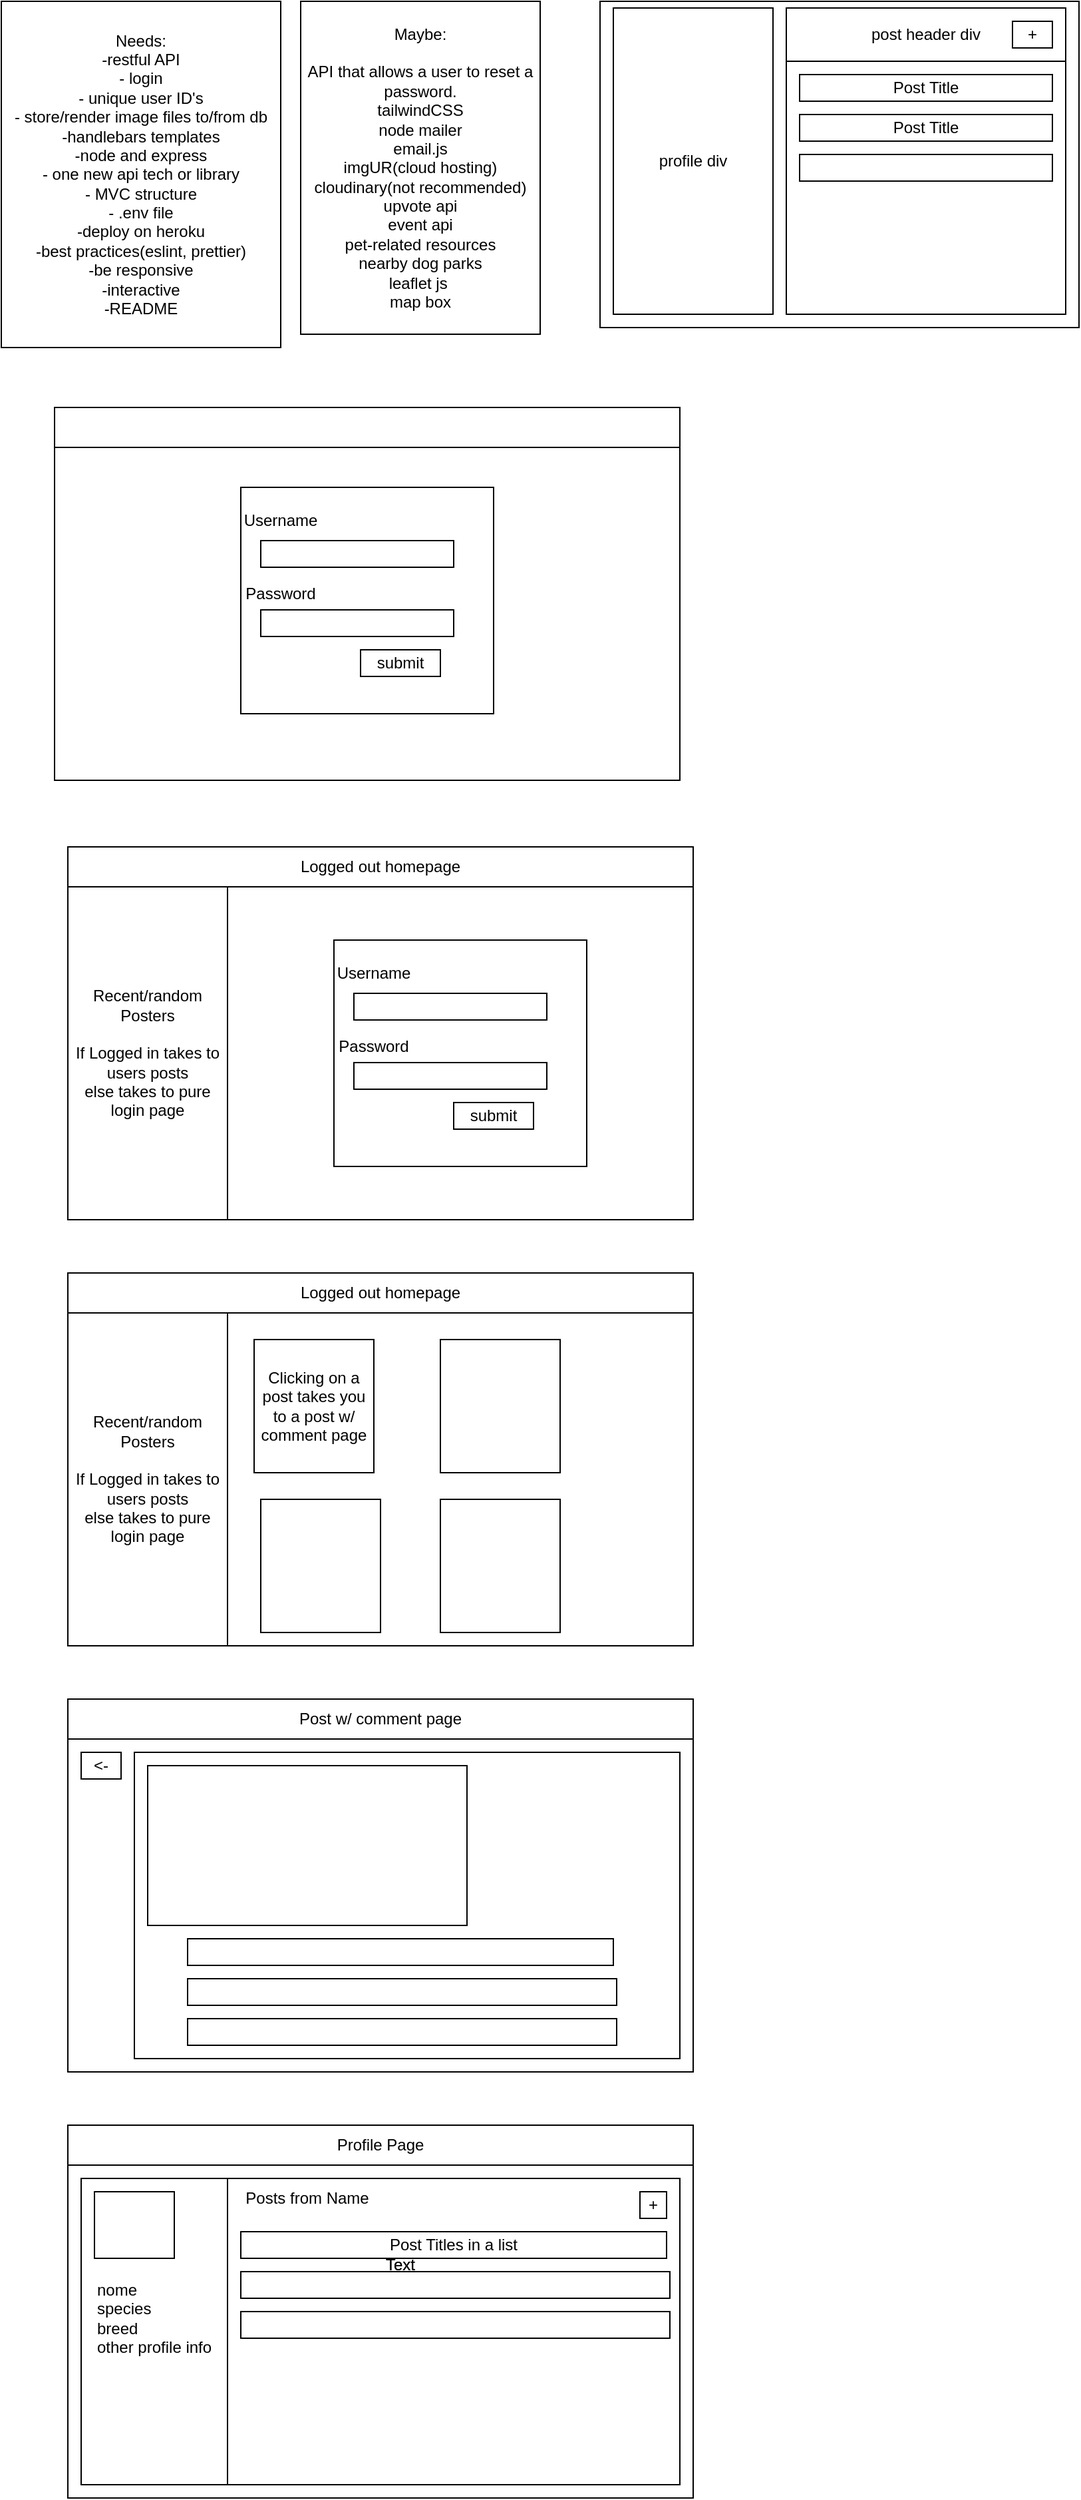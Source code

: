 <mxfile>
    <diagram id="H-Xk3k1YOWCcV0c82pGs" name="Page-1">
        <mxGraphModel dx="734" dy="284" grid="1" gridSize="10" guides="1" tooltips="1" connect="1" arrows="1" fold="1" page="1" pageScale="1" pageWidth="850" pageHeight="1100" math="0" shadow="0">
            <root>
                <mxCell id="0"/>
                <mxCell id="1" parent="0"/>
                <mxCell id="37" value="" style="rounded=0;whiteSpace=wrap;html=1;" parent="1" vertex="1">
                    <mxGeometry x="70" y="1280" width="470" height="280" as="geometry"/>
                </mxCell>
                <mxCell id="2" value="Needs:&lt;br&gt;-restful API&lt;br&gt;- login&lt;br&gt;- unique user ID's&lt;br&gt;- store/render image files to/from db&lt;br&gt;-handlebars templates&lt;br&gt;-node and express&lt;br&gt;- one new api tech or library&lt;br&gt;- MVC structure&lt;br&gt;- .env file&lt;br&gt;-deploy on heroku&lt;br&gt;-best practices(eslint, prettier)&lt;br&gt;-be responsive&lt;br&gt;-interactive&lt;br&gt;-README" style="rounded=0;whiteSpace=wrap;html=1;" parent="1" vertex="1">
                    <mxGeometry x="20" y="5" width="210" height="260" as="geometry"/>
                </mxCell>
                <mxCell id="3" value="Maybe:&lt;br&gt;&lt;br&gt;API that allows a user to reset a password.&lt;br&gt;tailwindCSS&lt;br&gt;node mailer&lt;br&gt;email.js&lt;br&gt;imgUR(cloud hosting)&lt;br&gt;cloudinary(not recommended)&lt;br&gt;upvote api&lt;br&gt;event api&lt;br&gt;pet-related resources&lt;br&gt;nearby dog parks&lt;br&gt;leaflet js&amp;nbsp;&lt;br&gt;map box" style="rounded=0;whiteSpace=wrap;html=1;" parent="1" vertex="1">
                    <mxGeometry x="245" y="5" width="180" height="250" as="geometry"/>
                </mxCell>
                <mxCell id="4" value="" style="rounded=0;whiteSpace=wrap;html=1;" parent="1" vertex="1">
                    <mxGeometry x="60" y="310" width="470" height="280" as="geometry"/>
                </mxCell>
                <mxCell id="5" value="" style="rounded=0;whiteSpace=wrap;html=1;" parent="1" vertex="1">
                    <mxGeometry x="60" y="310" width="470" height="30" as="geometry"/>
                </mxCell>
                <mxCell id="6" value="" style="rounded=0;whiteSpace=wrap;html=1;" parent="1" vertex="1">
                    <mxGeometry x="200" y="370" width="190" height="170" as="geometry"/>
                </mxCell>
                <mxCell id="9" value="" style="rounded=0;whiteSpace=wrap;html=1;" parent="1" vertex="1">
                    <mxGeometry x="215" y="410" width="145" height="20" as="geometry"/>
                </mxCell>
                <mxCell id="10" value="" style="rounded=0;whiteSpace=wrap;html=1;" parent="1" vertex="1">
                    <mxGeometry x="215" y="462" width="145" height="20" as="geometry"/>
                </mxCell>
                <mxCell id="11" value="submit" style="rounded=0;whiteSpace=wrap;html=1;" parent="1" vertex="1">
                    <mxGeometry x="290" y="492" width="60" height="20" as="geometry"/>
                </mxCell>
                <mxCell id="12" value="Username" style="text;html=1;strokeColor=none;fillColor=none;align=center;verticalAlign=middle;whiteSpace=wrap;rounded=0;" parent="1" vertex="1">
                    <mxGeometry x="200" y="380" width="60" height="30" as="geometry"/>
                </mxCell>
                <mxCell id="13" value="Password" style="text;html=1;strokeColor=none;fillColor=none;align=center;verticalAlign=middle;whiteSpace=wrap;rounded=0;" parent="1" vertex="1">
                    <mxGeometry x="200" y="435" width="60" height="30" as="geometry"/>
                </mxCell>
                <mxCell id="14" value="" style="rounded=0;whiteSpace=wrap;html=1;" parent="1" vertex="1">
                    <mxGeometry x="70" y="640" width="470" height="280" as="geometry"/>
                </mxCell>
                <mxCell id="15" value="Logged out homepage" style="rounded=0;whiteSpace=wrap;html=1;" parent="1" vertex="1">
                    <mxGeometry x="70" y="640" width="470" height="30" as="geometry"/>
                </mxCell>
                <mxCell id="16" value="Recent/random Posters&lt;br&gt;&lt;br&gt;If Logged in takes to users posts&lt;br&gt;else takes to pure login page" style="rounded=0;whiteSpace=wrap;html=1;" parent="1" vertex="1">
                    <mxGeometry x="70" y="670" width="120" height="250" as="geometry"/>
                </mxCell>
                <mxCell id="17" value="" style="rounded=0;whiteSpace=wrap;html=1;" parent="1" vertex="1">
                    <mxGeometry x="270" y="710" width="190" height="170" as="geometry"/>
                </mxCell>
                <mxCell id="18" value="" style="rounded=0;whiteSpace=wrap;html=1;" parent="1" vertex="1">
                    <mxGeometry x="285" y="750" width="145" height="20" as="geometry"/>
                </mxCell>
                <mxCell id="19" value="" style="rounded=0;whiteSpace=wrap;html=1;" parent="1" vertex="1">
                    <mxGeometry x="285" y="802" width="145" height="20" as="geometry"/>
                </mxCell>
                <mxCell id="20" value="submit" style="rounded=0;whiteSpace=wrap;html=1;" parent="1" vertex="1">
                    <mxGeometry x="360" y="832" width="60" height="20" as="geometry"/>
                </mxCell>
                <mxCell id="21" value="Username" style="text;html=1;strokeColor=none;fillColor=none;align=center;verticalAlign=middle;whiteSpace=wrap;rounded=0;" parent="1" vertex="1">
                    <mxGeometry x="270" y="720" width="60" height="30" as="geometry"/>
                </mxCell>
                <mxCell id="22" value="Password" style="text;html=1;strokeColor=none;fillColor=none;align=center;verticalAlign=middle;whiteSpace=wrap;rounded=0;" parent="1" vertex="1">
                    <mxGeometry x="270" y="775" width="60" height="30" as="geometry"/>
                </mxCell>
                <mxCell id="23" value="" style="rounded=0;whiteSpace=wrap;html=1;" parent="1" vertex="1">
                    <mxGeometry x="70" y="960" width="470" height="280" as="geometry"/>
                </mxCell>
                <mxCell id="24" value="Logged out homepage" style="rounded=0;whiteSpace=wrap;html=1;" parent="1" vertex="1">
                    <mxGeometry x="70" y="960" width="470" height="30" as="geometry"/>
                </mxCell>
                <mxCell id="25" value="Recent/random Posters&lt;br&gt;&lt;br&gt;If Logged in takes to users posts&lt;br&gt;else takes to pure login page" style="rounded=0;whiteSpace=wrap;html=1;" parent="1" vertex="1">
                    <mxGeometry x="70" y="990" width="120" height="250" as="geometry"/>
                </mxCell>
                <mxCell id="32" value="Clicking on a post takes you to a post w/ comment page" style="rounded=0;whiteSpace=wrap;html=1;" parent="1" vertex="1">
                    <mxGeometry x="210" y="1010" width="90" height="100" as="geometry"/>
                </mxCell>
                <mxCell id="33" value="" style="rounded=0;whiteSpace=wrap;html=1;" parent="1" vertex="1">
                    <mxGeometry x="350" y="1010" width="90" height="100" as="geometry"/>
                </mxCell>
                <mxCell id="34" value="" style="rounded=0;whiteSpace=wrap;html=1;" parent="1" vertex="1">
                    <mxGeometry x="215" y="1130" width="90" height="100" as="geometry"/>
                </mxCell>
                <mxCell id="35" value="" style="rounded=0;whiteSpace=wrap;html=1;" parent="1" vertex="1">
                    <mxGeometry x="350" y="1130" width="90" height="100" as="geometry"/>
                </mxCell>
                <mxCell id="36" value="Post w/ comment page" style="rounded=0;whiteSpace=wrap;html=1;" parent="1" vertex="1">
                    <mxGeometry x="70" y="1280" width="470" height="30" as="geometry"/>
                </mxCell>
                <mxCell id="39" value="" style="rounded=0;whiteSpace=wrap;html=1;" parent="1" vertex="1">
                    <mxGeometry x="120" y="1320" width="410" height="230" as="geometry"/>
                </mxCell>
                <mxCell id="40" value="" style="rounded=0;whiteSpace=wrap;html=1;" parent="1" vertex="1">
                    <mxGeometry x="130" y="1330" width="240" height="120" as="geometry"/>
                </mxCell>
                <mxCell id="41" value="" style="rounded=0;whiteSpace=wrap;html=1;" parent="1" vertex="1">
                    <mxGeometry x="160" y="1460" width="320" height="20" as="geometry"/>
                </mxCell>
                <mxCell id="42" value="" style="rounded=0;whiteSpace=wrap;html=1;" parent="1" vertex="1">
                    <mxGeometry x="160" y="1490" width="322.5" height="20" as="geometry"/>
                </mxCell>
                <mxCell id="43" value="" style="rounded=0;whiteSpace=wrap;html=1;" parent="1" vertex="1">
                    <mxGeometry x="160" y="1520" width="322.5" height="20" as="geometry"/>
                </mxCell>
                <mxCell id="44" value="&amp;lt;-" style="rounded=0;whiteSpace=wrap;html=1;" parent="1" vertex="1">
                    <mxGeometry x="80" y="1320" width="30" height="20" as="geometry"/>
                </mxCell>
                <mxCell id="45" value="" style="rounded=0;whiteSpace=wrap;html=1;" parent="1" vertex="1">
                    <mxGeometry x="70" y="1600" width="470" height="280" as="geometry"/>
                </mxCell>
                <mxCell id="46" value="Profile Page" style="rounded=0;whiteSpace=wrap;html=1;" parent="1" vertex="1">
                    <mxGeometry x="70" y="1600" width="470" height="30" as="geometry"/>
                </mxCell>
                <mxCell id="47" value="" style="rounded=0;whiteSpace=wrap;html=1;" parent="1" vertex="1">
                    <mxGeometry x="80" y="1640" width="450" height="230" as="geometry"/>
                </mxCell>
                <mxCell id="48" value="" style="rounded=0;whiteSpace=wrap;html=1;" parent="1" vertex="1">
                    <mxGeometry x="90" y="1650" width="60" height="50" as="geometry"/>
                </mxCell>
                <mxCell id="49" value="Post Titles in a list" style="rounded=0;whiteSpace=wrap;html=1;" parent="1" vertex="1">
                    <mxGeometry x="200" y="1680" width="320" height="20" as="geometry"/>
                </mxCell>
                <mxCell id="50" value="" style="rounded=0;whiteSpace=wrap;html=1;" parent="1" vertex="1">
                    <mxGeometry x="200" y="1710" width="322.5" height="20" as="geometry"/>
                </mxCell>
                <mxCell id="51" value="" style="rounded=0;whiteSpace=wrap;html=1;" parent="1" vertex="1">
                    <mxGeometry x="200" y="1740" width="322.5" height="20" as="geometry"/>
                </mxCell>
                <mxCell id="53" value="nome&lt;br&gt;species&lt;br&gt;breed&lt;br&gt;other profile info" style="text;html=1;strokeColor=none;fillColor=none;align=left;verticalAlign=top;whiteSpace=wrap;rounded=0;" parent="1" vertex="1">
                    <mxGeometry x="90" y="1710" width="90" height="100" as="geometry"/>
                </mxCell>
                <mxCell id="54" value="Text" style="text;html=1;strokeColor=none;fillColor=none;align=center;verticalAlign=middle;whiteSpace=wrap;rounded=0;" parent="1" vertex="1">
                    <mxGeometry x="290" y="1690" width="60" height="30" as="geometry"/>
                </mxCell>
                <mxCell id="55" value="Text" style="text;html=1;strokeColor=none;fillColor=none;align=center;verticalAlign=middle;whiteSpace=wrap;rounded=0;" parent="1" vertex="1">
                    <mxGeometry x="290" y="1690" width="60" height="30" as="geometry"/>
                </mxCell>
                <mxCell id="56" value="" style="rounded=0;whiteSpace=wrap;html=1;fillColor=none;" parent="1" vertex="1">
                    <mxGeometry x="80" y="1640" width="110" height="230" as="geometry"/>
                </mxCell>
                <mxCell id="57" value="Posts from Name" style="text;html=1;strokeColor=none;fillColor=none;align=center;verticalAlign=middle;whiteSpace=wrap;rounded=0;" parent="1" vertex="1">
                    <mxGeometry x="190" y="1640" width="120" height="30" as="geometry"/>
                </mxCell>
                <mxCell id="59" value="+" style="whiteSpace=wrap;html=1;aspect=fixed;fillColor=none;" parent="1" vertex="1">
                    <mxGeometry x="500" y="1650" width="20" height="20" as="geometry"/>
                </mxCell>
                <mxCell id="60" value="" style="rounded=0;whiteSpace=wrap;html=1;" vertex="1" parent="1">
                    <mxGeometry x="470" y="5" width="360" height="245" as="geometry"/>
                </mxCell>
                <mxCell id="61" value="profile div" style="rounded=0;whiteSpace=wrap;html=1;" vertex="1" parent="1">
                    <mxGeometry x="480" y="10" width="120" height="230" as="geometry"/>
                </mxCell>
                <mxCell id="62" value="" style="rounded=0;whiteSpace=wrap;html=1;" vertex="1" parent="1">
                    <mxGeometry x="610" y="10" width="210" height="230" as="geometry"/>
                </mxCell>
                <mxCell id="63" value="post header div" style="rounded=0;whiteSpace=wrap;html=1;" vertex="1" parent="1">
                    <mxGeometry x="610" y="10" width="210" height="40" as="geometry"/>
                </mxCell>
                <mxCell id="64" value="+" style="rounded=0;whiteSpace=wrap;html=1;" vertex="1" parent="1">
                    <mxGeometry x="780" y="20" width="30" height="20" as="geometry"/>
                </mxCell>
                <mxCell id="65" value="Post Title" style="rounded=0;whiteSpace=wrap;html=1;" vertex="1" parent="1">
                    <mxGeometry x="620" y="60" width="190" height="20" as="geometry"/>
                </mxCell>
                <mxCell id="66" value="Post Title" style="rounded=0;whiteSpace=wrap;html=1;" vertex="1" parent="1">
                    <mxGeometry x="620" y="90" width="190" height="20" as="geometry"/>
                </mxCell>
                <mxCell id="67" value="" style="rounded=0;whiteSpace=wrap;html=1;" vertex="1" parent="1">
                    <mxGeometry x="620" y="120" width="190" height="20" as="geometry"/>
                </mxCell>
            </root>
        </mxGraphModel>
    </diagram>
    <diagram id="1QjXLN4vIg7KYkwwAsSu" name="Models">
        <mxGraphModel dx="1038" dy="617" grid="1" gridSize="10" guides="1" tooltips="1" connect="1" arrows="1" fold="1" page="1" pageScale="1" pageWidth="850" pageHeight="1100" math="0" shadow="0">
            <root>
                <mxCell id="D4h_o2BqiFLex2grdDVz-0"/>
                <mxCell id="D4h_o2BqiFLex2grdDVz-1" parent="D4h_o2BqiFLex2grdDVz-0"/>
                <mxCell id="D4h_o2BqiFLex2grdDVz-2" value="User:&lt;br&gt;&lt;br&gt;first_name:&lt;br&gt;last_name:&lt;br&gt;email:&lt;br&gt;password:&lt;br&gt;uuid:&lt;br&gt;hasMany(Pet):&lt;br&gt;" style="whiteSpace=wrap;html=1;" parent="D4h_o2BqiFLex2grdDVz-1" vertex="1">
                    <mxGeometry x="10" y="10" width="130" height="190" as="geometry"/>
                </mxCell>
                <mxCell id="D4h_o2BqiFLex2grdDVz-3" value="Pet&lt;br&gt;&lt;br&gt;hasOne(User):&lt;br&gt;name:&lt;br&gt;profilePicture:&lt;br&gt;uuid:&lt;br&gt;hasMany(Feed):" style="whiteSpace=wrap;html=1;" parent="D4h_o2BqiFLex2grdDVz-1" vertex="1">
                    <mxGeometry x="150" y="10" width="120" height="190" as="geometry"/>
                </mxCell>
                <mxCell id="D4h_o2BqiFLex2grdDVz-4" value="Feed&lt;br&gt;title&lt;br&gt;hasOne(Pet):&lt;br&gt;description:&lt;br&gt;picture:&lt;br&gt;time_posted:&lt;br&gt;uuid:&lt;br&gt;hasMany(comments):" style="whiteSpace=wrap;html=1;" parent="D4h_o2BqiFLex2grdDVz-1" vertex="1">
                    <mxGeometry x="280" y="10" width="120" height="190" as="geometry"/>
                </mxCell>
                <mxCell id="D4h_o2BqiFLex2grdDVz-5" value="Comments&lt;br&gt;&lt;br&gt;text&lt;br&gt;hasOne(Post):&lt;br&gt;hasOne(User):&lt;br&gt;time_posted:&lt;br&gt;uuid:" style="rounded=0;whiteSpace=wrap;html=1;" parent="D4h_o2BqiFLex2grdDVz-1" vertex="1">
                    <mxGeometry x="410" y="10" width="120" height="190" as="geometry"/>
                </mxCell>
            </root>
        </mxGraphModel>
    </diagram>
    <diagram id="9_JSVZFjx3-Lj_ln8djF" name="front-end">
        <mxGraphModel dx="1038" dy="617" grid="1" gridSize="10" guides="1" tooltips="1" connect="1" arrows="1" fold="1" page="1" pageScale="1" pageWidth="850" pageHeight="1100" math="0" shadow="0">
            <root>
                <mxCell id="KSY1Kh2H-J88OaxFjKRX-0"/>
                <mxCell id="KSY1Kh2H-J88OaxFjKRX-1" parent="KSY1Kh2H-J88OaxFjKRX-0"/>
                <mxCell id="J1A_pbrt5wTApEITBI9G-9" style="edgeStyle=none;html=1;entryX=0.5;entryY=0;entryDx=0;entryDy=0;startArrow=none;" parent="KSY1Kh2H-J88OaxFjKRX-1" source="J1A_pbrt5wTApEITBI9G-21" target="J1A_pbrt5wTApEITBI9G-4" edge="1">
                    <mxGeometry relative="1" as="geometry"/>
                </mxCell>
                <mxCell id="J1A_pbrt5wTApEITBI9G-22" value="" style="edgeStyle=none;html=1;" parent="KSY1Kh2H-J88OaxFjKRX-1" source="J1A_pbrt5wTApEITBI9G-1" target="J1A_pbrt5wTApEITBI9G-21" edge="1">
                    <mxGeometry relative="1" as="geometry"/>
                </mxCell>
                <mxCell id="J1A_pbrt5wTApEITBI9G-1" value="client:&lt;br&gt;" style="rounded=0;whiteSpace=wrap;html=1;" parent="KSY1Kh2H-J88OaxFjKRX-1" vertex="1">
                    <mxGeometry x="10" y="10" width="120" height="30" as="geometry"/>
                </mxCell>
                <mxCell id="J1A_pbrt5wTApEITBI9G-6" style="edgeStyle=none;html=1;entryX=0;entryY=0.5;entryDx=0;entryDy=0;" parent="KSY1Kh2H-J88OaxFjKRX-1" source="J1A_pbrt5wTApEITBI9G-3" edge="1">
                    <mxGeometry relative="1" as="geometry">
                        <mxPoint x="160" y="315" as="targetPoint"/>
                    </mxGeometry>
                </mxCell>
                <mxCell id="J1A_pbrt5wTApEITBI9G-28" value="" style="edgeStyle=none;html=1;" parent="KSY1Kh2H-J88OaxFjKRX-1" source="J1A_pbrt5wTApEITBI9G-3" target="J1A_pbrt5wTApEITBI9G-27" edge="1">
                    <mxGeometry relative="1" as="geometry"/>
                </mxCell>
                <mxCell id="J1A_pbrt5wTApEITBI9G-30" value="" style="edgeStyle=none;html=1;" parent="KSY1Kh2H-J88OaxFjKRX-1" source="J1A_pbrt5wTApEITBI9G-3" target="J1A_pbrt5wTApEITBI9G-29" edge="1">
                    <mxGeometry relative="1" as="geometry"/>
                </mxCell>
                <mxCell id="J1A_pbrt5wTApEITBI9G-3" value="login page&lt;br&gt;" style="whiteSpace=wrap;html=1;" parent="KSY1Kh2H-J88OaxFjKRX-1" vertex="1">
                    <mxGeometry x="10" y="290" width="120" height="50" as="geometry"/>
                </mxCell>
                <mxCell id="J1A_pbrt5wTApEITBI9G-13" value="" style="edgeStyle=none;html=1;" parent="KSY1Kh2H-J88OaxFjKRX-1" source="J1A_pbrt5wTApEITBI9G-4" target="J1A_pbrt5wTApEITBI9G-12" edge="1">
                    <mxGeometry relative="1" as="geometry"/>
                </mxCell>
                <mxCell id="J1A_pbrt5wTApEITBI9G-44" value="" style="edgeStyle=none;html=1;" parent="KSY1Kh2H-J88OaxFjKRX-1" source="J1A_pbrt5wTApEITBI9G-4" target="J1A_pbrt5wTApEITBI9G-43" edge="1">
                    <mxGeometry relative="1" as="geometry"/>
                </mxCell>
                <mxCell id="J1A_pbrt5wTApEITBI9G-4" value="homepage" style="rounded=0;whiteSpace=wrap;html=1;" parent="KSY1Kh2H-J88OaxFjKRX-1" vertex="1">
                    <mxGeometry x="10" y="140" width="120" height="60" as="geometry"/>
                </mxCell>
                <mxCell id="J1A_pbrt5wTApEITBI9G-14" style="edgeStyle=none;html=1;" parent="KSY1Kh2H-J88OaxFjKRX-1" source="J1A_pbrt5wTApEITBI9G-12" target="J1A_pbrt5wTApEITBI9G-3" edge="1">
                    <mxGeometry relative="1" as="geometry"/>
                </mxCell>
                <mxCell id="J1A_pbrt5wTApEITBI9G-38" value="" style="edgeStyle=none;html=1;" parent="KSY1Kh2H-J88OaxFjKRX-1" source="J1A_pbrt5wTApEITBI9G-12" target="J1A_pbrt5wTApEITBI9G-37" edge="1">
                    <mxGeometry relative="1" as="geometry"/>
                </mxCell>
                <mxCell id="J1A_pbrt5wTApEITBI9G-12" value="login" style="ellipse;whiteSpace=wrap;html=1;rounded=0;" parent="KSY1Kh2H-J88OaxFjKRX-1" vertex="1">
                    <mxGeometry x="25" y="220" width="85" height="45" as="geometry"/>
                </mxCell>
                <mxCell id="J1A_pbrt5wTApEITBI9G-21" value="defaults to browse pets" style="ellipse;whiteSpace=wrap;html=1;rounded=0;" parent="KSY1Kh2H-J88OaxFjKRX-1" vertex="1">
                    <mxGeometry x="10" y="60" width="120" height="50" as="geometry"/>
                </mxCell>
                <mxCell id="J1A_pbrt5wTApEITBI9G-23" value="" style="edgeStyle=none;html=1;entryX=0.5;entryY=0;entryDx=0;entryDy=0;endArrow=none;" parent="KSY1Kh2H-J88OaxFjKRX-1" source="J1A_pbrt5wTApEITBI9G-1" target="J1A_pbrt5wTApEITBI9G-21" edge="1">
                    <mxGeometry relative="1" as="geometry">
                        <mxPoint x="70" y="40" as="sourcePoint"/>
                        <mxPoint x="70" y="140" as="targetPoint"/>
                    </mxGeometry>
                </mxCell>
                <mxCell id="J1A_pbrt5wTApEITBI9G-40" value="" style="edgeStyle=none;html=1;" parent="KSY1Kh2H-J88OaxFjKRX-1" source="J1A_pbrt5wTApEITBI9G-25" target="J1A_pbrt5wTApEITBI9G-39" edge="1">
                    <mxGeometry relative="1" as="geometry"/>
                </mxCell>
                <mxCell id="J1A_pbrt5wTApEITBI9G-25" value="&lt;br&gt;&lt;br&gt;&lt;span style=&quot;color: rgb(240 , 240 , 240) ; font-family: &amp;#34;helvetica&amp;#34; ; font-size: 12px ; font-style: normal ; font-weight: 400 ; letter-spacing: normal ; text-align: center ; text-indent: 0px ; text-transform: none ; word-spacing: 0px ; background-color: rgb(42 , 42 , 42) ; display: inline ; float: none&quot;&gt;successful login&lt;/span&gt;&lt;br style=&quot;color: rgb(240 , 240 , 240) ; font-family: &amp;#34;helvetica&amp;#34; ; font-size: 12px ; font-style: normal ; font-weight: 400 ; letter-spacing: normal ; text-align: center ; text-indent: 0px ; text-transform: none ; word-spacing: 0px ; background-color: rgb(42 , 42 , 42)&quot;&gt;&lt;br&gt;" style="ellipse;whiteSpace=wrap;html=1;rounded=0;" parent="KSY1Kh2H-J88OaxFjKRX-1" vertex="1">
                    <mxGeometry x="310" y="285" width="120" height="60" as="geometry"/>
                </mxCell>
                <mxCell id="J1A_pbrt5wTApEITBI9G-32" style="edgeStyle=none;html=1;exitX=1;exitY=0.5;exitDx=0;exitDy=0;entryX=0;entryY=0.5;entryDx=0;entryDy=0;" parent="KSY1Kh2H-J88OaxFjKRX-1" source="J1A_pbrt5wTApEITBI9G-27" target="J1A_pbrt5wTApEITBI9G-25" edge="1">
                    <mxGeometry relative="1" as="geometry"/>
                </mxCell>
                <mxCell id="J1A_pbrt5wTApEITBI9G-34" value="" style="edgeStyle=none;html=1;" parent="KSY1Kh2H-J88OaxFjKRX-1" source="J1A_pbrt5wTApEITBI9G-27" target="J1A_pbrt5wTApEITBI9G-33" edge="1">
                    <mxGeometry relative="1" as="geometry"/>
                </mxCell>
                <mxCell id="J1A_pbrt5wTApEITBI9G-27" value="&#10;&#10;&lt;span style=&quot;color: rgb(240, 240, 240); font-family: helvetica; font-size: 12px; font-style: normal; font-weight: 400; letter-spacing: normal; text-align: center; text-indent: 0px; text-transform: none; word-spacing: 0px; background-color: rgb(42, 42, 42); display: inline; float: none;&quot;&gt;submit&lt;/span&gt;&lt;br style=&quot;color: rgb(240, 240, 240); font-family: helvetica; font-size: 12px; font-style: normal; font-weight: 400; letter-spacing: normal; text-align: center; text-indent: 0px; text-transform: none; word-spacing: 0px; background-color: rgb(42, 42, 42);&quot;&gt;&lt;span style=&quot;color: rgb(240, 240, 240); font-family: helvetica; font-size: 12px; font-style: normal; font-weight: 400; letter-spacing: normal; text-align: center; text-indent: 0px; text-transform: none; word-spacing: 0px; background-color: rgb(42, 42, 42); display: inline; float: none;&quot;&gt;username/pw req&lt;/span&gt;&#10;&#10;" style="ellipse;whiteSpace=wrap;html=1;" parent="KSY1Kh2H-J88OaxFjKRX-1" vertex="1">
                    <mxGeometry x="160" y="285" width="120" height="60" as="geometry"/>
                </mxCell>
                <mxCell id="J1A_pbrt5wTApEITBI9G-29" value="&#10;&#10;&lt;span style=&quot;color: rgb(240, 240, 240); font-family: helvetica; font-size: 12px; font-style: normal; font-weight: 400; letter-spacing: normal; text-align: center; text-indent: 0px; text-transform: none; word-spacing: 0px; background-color: rgb(42, 42, 42); display: inline; float: none;&quot;&gt;request password reset&lt;/span&gt;&#10;&#10;" style="ellipse;whiteSpace=wrap;html=1;" parent="KSY1Kh2H-J88OaxFjKRX-1" vertex="1">
                    <mxGeometry x="10" y="360" width="120" height="60" as="geometry"/>
                </mxCell>
                <mxCell id="J1A_pbrt5wTApEITBI9G-35" style="edgeStyle=none;html=1;entryX=1;entryY=0;entryDx=0;entryDy=0;" parent="KSY1Kh2H-J88OaxFjKRX-1" source="J1A_pbrt5wTApEITBI9G-33" target="J1A_pbrt5wTApEITBI9G-3" edge="1">
                    <mxGeometry relative="1" as="geometry"/>
                </mxCell>
                <mxCell id="J1A_pbrt5wTApEITBI9G-33" value="unsuccessful attempt" style="ellipse;whiteSpace=wrap;html=1;" parent="KSY1Kh2H-J88OaxFjKRX-1" vertex="1">
                    <mxGeometry x="160" y="212.5" width="120" height="57.5" as="geometry"/>
                </mxCell>
                <mxCell id="J1A_pbrt5wTApEITBI9G-41" value="" style="edgeStyle=none;html=1;" parent="KSY1Kh2H-J88OaxFjKRX-1" source="J1A_pbrt5wTApEITBI9G-37" target="J1A_pbrt5wTApEITBI9G-39" edge="1">
                    <mxGeometry relative="1" as="geometry"/>
                </mxCell>
                <mxCell id="J1A_pbrt5wTApEITBI9G-37" value="user logged in" style="ellipse;whiteSpace=wrap;html=1;rounded=0;" parent="KSY1Kh2H-J88OaxFjKRX-1" vertex="1">
                    <mxGeometry x="160" y="140" width="120" height="60" as="geometry"/>
                </mxCell>
                <mxCell id="J1A_pbrt5wTApEITBI9G-50" style="edgeStyle=none;html=1;" parent="KSY1Kh2H-J88OaxFjKRX-1" source="J1A_pbrt5wTApEITBI9G-39" target="J1A_pbrt5wTApEITBI9G-47" edge="1">
                    <mxGeometry relative="1" as="geometry"/>
                </mxCell>
                <mxCell id="J1A_pbrt5wTApEITBI9G-51" style="edgeStyle=none;html=1;exitX=0;exitY=0;exitDx=0;exitDy=0;" parent="KSY1Kh2H-J88OaxFjKRX-1" source="J1A_pbrt5wTApEITBI9G-39" target="J1A_pbrt5wTApEITBI9G-43" edge="1">
                    <mxGeometry relative="1" as="geometry"/>
                </mxCell>
                <mxCell id="J1A_pbrt5wTApEITBI9G-39" value="dashboard page" style="whiteSpace=wrap;html=1;rounded=0;" parent="KSY1Kh2H-J88OaxFjKRX-1" vertex="1">
                    <mxGeometry x="310" y="145" width="120" height="60" as="geometry"/>
                </mxCell>
                <mxCell id="J1A_pbrt5wTApEITBI9G-46" value="" style="edgeStyle=none;html=1;" parent="KSY1Kh2H-J88OaxFjKRX-1" source="J1A_pbrt5wTApEITBI9G-43" target="J1A_pbrt5wTApEITBI9G-45" edge="1">
                    <mxGeometry relative="1" as="geometry"/>
                </mxCell>
                <mxCell id="J1A_pbrt5wTApEITBI9G-43" value="view" style="ellipse;whiteSpace=wrap;html=1;rounded=0;" parent="KSY1Kh2H-J88OaxFjKRX-1" vertex="1">
                    <mxGeometry x="160" y="55" width="120" height="60" as="geometry"/>
                </mxCell>
                <mxCell id="J1A_pbrt5wTApEITBI9G-48" value="" style="edgeStyle=none;html=1;" parent="KSY1Kh2H-J88OaxFjKRX-1" source="J1A_pbrt5wTApEITBI9G-45" target="J1A_pbrt5wTApEITBI9G-47" edge="1">
                    <mxGeometry relative="1" as="geometry"/>
                </mxCell>
                <mxCell id="J1A_pbrt5wTApEITBI9G-45" value="pet/:id page" style="whiteSpace=wrap;html=1;rounded=0;" parent="KSY1Kh2H-J88OaxFjKRX-1" vertex="1">
                    <mxGeometry x="310" y="55" width="120" height="60" as="geometry"/>
                </mxCell>
                <mxCell id="J1A_pbrt5wTApEITBI9G-49" style="edgeStyle=none;html=1;entryX=1;entryY=0;entryDx=0;entryDy=0;" parent="KSY1Kh2H-J88OaxFjKRX-1" source="J1A_pbrt5wTApEITBI9G-47" target="J1A_pbrt5wTApEITBI9G-45" edge="1">
                    <mxGeometry relative="1" as="geometry"/>
                </mxCell>
                <mxCell id="J1A_pbrt5wTApEITBI9G-47" value="post" style="ellipse;whiteSpace=wrap;html=1;rounded=0;" parent="KSY1Kh2H-J88OaxFjKRX-1" vertex="1">
                    <mxGeometry x="510" y="55" width="120" height="60" as="geometry"/>
                </mxCell>
                <mxCell id="J1A_pbrt5wTApEITBI9G-53" value="nav options:&amp;nbsp; browse pets, dashboard, login, park finder" style="rounded=0;whiteSpace=wrap;html=1;" parent="KSY1Kh2H-J88OaxFjKRX-1" vertex="1">
                    <mxGeometry x="160" y="370" width="350" height="60" as="geometry"/>
                </mxCell>
                <mxCell id="J1A_pbrt5wTApEITBI9G-54" value="park finder page" style="whiteSpace=wrap;html=1;" parent="KSY1Kh2H-J88OaxFjKRX-1" vertex="1">
                    <mxGeometry x="440" y="220" width="120" height="60" as="geometry"/>
                </mxCell>
            </root>
        </mxGraphModel>
    </diagram>
    <diagram id="I_ekFaazHdGallx_wqcV" name="back-end">
        <mxGraphModel dx="1888" dy="1717" grid="1" gridSize="10" guides="1" tooltips="1" connect="1" arrows="1" fold="1" page="1" pageScale="1" pageWidth="850" pageHeight="1100" math="0" shadow="0">
            <root>
                <mxCell id="pzqywDbLrp00LeRZiRWM-0"/>
                <mxCell id="pzqywDbLrp00LeRZiRWM-1" parent="pzqywDbLrp00LeRZiRWM-0"/>
                <mxCell id="jxO9PYVWrPzEMLgZ5so6-4" value="" style="edgeStyle=none;html=1;" parent="pzqywDbLrp00LeRZiRWM-1" source="jxO9PYVWrPzEMLgZ5so6-0" target="jxO9PYVWrPzEMLgZ5so6-3" edge="1">
                    <mxGeometry relative="1" as="geometry"/>
                </mxCell>
                <mxCell id="S0c3_G9JPLn4acWyuRRN-10" value="" style="edgeStyle=none;html=1;" edge="1" parent="pzqywDbLrp00LeRZiRWM-1" source="jxO9PYVWrPzEMLgZ5so6-0" target="S0c3_G9JPLn4acWyuRRN-9">
                    <mxGeometry relative="1" as="geometry"/>
                </mxCell>
                <mxCell id="jxO9PYVWrPzEMLgZ5so6-0" value="server:&lt;br&gt;" style="whiteSpace=wrap;html=1;" parent="pzqywDbLrp00LeRZiRWM-1" vertex="1">
                    <mxGeometry x="80" y="10" width="120" height="30" as="geometry"/>
                </mxCell>
                <mxCell id="S0c3_G9JPLn4acWyuRRN-5" value="" style="edgeStyle=none;html=1;" edge="1" parent="pzqywDbLrp00LeRZiRWM-1" source="jxO9PYVWrPzEMLgZ5so6-3" target="S0c3_G9JPLn4acWyuRRN-4">
                    <mxGeometry relative="1" as="geometry"/>
                </mxCell>
                <mxCell id="S0c3_G9JPLn4acWyuRRN-37" value="" style="edgeStyle=none;html=1;" edge="1" parent="pzqywDbLrp00LeRZiRWM-1" source="jxO9PYVWrPzEMLgZ5so6-3" target="S0c3_G9JPLn4acWyuRRN-36">
                    <mxGeometry relative="1" as="geometry"/>
                </mxCell>
                <mxCell id="jxO9PYVWrPzEMLgZ5so6-3" value="CONTROLLERS" style="whiteSpace=wrap;html=1;" parent="pzqywDbLrp00LeRZiRWM-1" vertex="1">
                    <mxGeometry x="80" y="60" width="120" height="35" as="geometry"/>
                </mxCell>
                <mxCell id="smi__Ftc11YypKab-ukz-1" value="" style="edgeStyle=none;html=1;" edge="1" parent="pzqywDbLrp00LeRZiRWM-1" source="jxO9PYVWrPzEMLgZ5so6-5" target="smi__Ftc11YypKab-ukz-0">
                    <mxGeometry relative="1" as="geometry"/>
                </mxCell>
                <mxCell id="smi__Ftc11YypKab-ukz-2" value="" style="edgeStyle=none;html=1;" edge="1" parent="pzqywDbLrp00LeRZiRWM-1" source="jxO9PYVWrPzEMLgZ5so6-5" target="smi__Ftc11YypKab-ukz-0">
                    <mxGeometry relative="1" as="geometry"/>
                </mxCell>
                <mxCell id="smi__Ftc11YypKab-ukz-4" value="" style="edgeStyle=none;html=1;" edge="1" parent="pzqywDbLrp00LeRZiRWM-1" source="jxO9PYVWrPzEMLgZ5so6-5" target="smi__Ftc11YypKab-ukz-3">
                    <mxGeometry relative="1" as="geometry"/>
                </mxCell>
                <mxCell id="smi__Ftc11YypKab-ukz-6" value="" style="edgeStyle=none;html=1;" edge="1" parent="pzqywDbLrp00LeRZiRWM-1" source="jxO9PYVWrPzEMLgZ5so6-5" target="smi__Ftc11YypKab-ukz-5">
                    <mxGeometry relative="1" as="geometry"/>
                </mxCell>
                <mxCell id="BaSDQv7d6xwvZUZL6xAa-1" value="" style="edgeStyle=none;html=1;" edge="1" parent="pzqywDbLrp00LeRZiRWM-1" source="jxO9PYVWrPzEMLgZ5so6-5" target="BaSDQv7d6xwvZUZL6xAa-0">
                    <mxGeometry relative="1" as="geometry"/>
                </mxCell>
                <mxCell id="S0c3_G9JPLn4acWyuRRN-52" style="edgeStyle=none;html=1;entryX=1;entryY=0.75;entryDx=0;entryDy=0;" edge="1" parent="pzqywDbLrp00LeRZiRWM-1" source="jxO9PYVWrPzEMLgZ5so6-5" target="S0c3_G9JPLn4acWyuRRN-4">
                    <mxGeometry relative="1" as="geometry"/>
                </mxCell>
                <mxCell id="jxO9PYVWrPzEMLgZ5so6-5" value="/api" style="whiteSpace=wrap;html=1;" parent="pzqywDbLrp00LeRZiRWM-1" vertex="1">
                    <mxGeometry x="160" y="120" width="120" height="50" as="geometry"/>
                </mxCell>
                <mxCell id="S0c3_G9JPLn4acWyuRRN-45" style="edgeStyle=none;html=1;entryX=0;entryY=0;entryDx=0;entryDy=0;" edge="1" parent="pzqywDbLrp00LeRZiRWM-1" source="11NGCUMel8LaCvIMWHWp-0" target="S0c3_G9JPLn4acWyuRRN-4">
                    <mxGeometry relative="1" as="geometry"/>
                </mxCell>
                <mxCell id="11NGCUMel8LaCvIMWHWp-0" value="VIEWS&lt;br&gt;(front end)" style="rounded=1;whiteSpace=wrap;html=1;" parent="pzqywDbLrp00LeRZiRWM-1" vertex="1">
                    <mxGeometry x="-70" y="260" width="120" height="60" as="geometry"/>
                </mxCell>
                <mxCell id="smi__Ftc11YypKab-ukz-0" value="User:&lt;br&gt;&lt;br&gt;GET: '/user/:id'&lt;br&gt;POST: '/user'&lt;br&gt;PUT: '/:id'&lt;br&gt;DELETE: '/:id'" style="whiteSpace=wrap;html=1;" vertex="1" parent="pzqywDbLrp00LeRZiRWM-1">
                    <mxGeometry x="200" y="-140" width="120" height="100" as="geometry"/>
                </mxCell>
                <mxCell id="smi__Ftc11YypKab-ukz-3" value="&lt;span&gt;Pet:&lt;/span&gt;&lt;br&gt;&lt;span&gt;GET: '/pets'&lt;br&gt;&lt;/span&gt;GET: '/user/:id /pets'&lt;br&gt;&lt;span&gt;GET: '/user/:id /pet/:id'&lt;/span&gt;&lt;br&gt;&lt;span&gt;POST: '/user/:id /pet'&lt;/span&gt;&lt;br&gt;&lt;span&gt;PUT: '/user/:id /pet/:id'&lt;/span&gt;&lt;br&gt;&lt;span&gt;DELETE: '/user/:id /pet/:id'&lt;/span&gt;" style="whiteSpace=wrap;html=1;" vertex="1" parent="pzqywDbLrp00LeRZiRWM-1">
                    <mxGeometry x="260" y="-35" width="155" height="120" as="geometry"/>
                </mxCell>
                <mxCell id="smi__Ftc11YypKab-ukz-5" value="Feed:&lt;br&gt;GET: '/user/:id /pet/:id /feeds'&lt;br&gt;GET: '/user/:id /pet/:id /feed/:id'&lt;br&gt;POST: '/user/:id /pet/:id /feed'&lt;br&gt;PUT: '/user/:id /pet/:id /feed/:id'&lt;br&gt;DELETE: '/user/:id /pet/:id /feed/:id'" style="whiteSpace=wrap;html=1;" vertex="1" parent="pzqywDbLrp00LeRZiRWM-1">
                    <mxGeometry x="290" y="95" width="195" height="120" as="geometry"/>
                </mxCell>
                <mxCell id="BaSDQv7d6xwvZUZL6xAa-0" value="Comment:&lt;br&gt;GET: '/user/:id /pet/:id /feed/:id /comments&lt;br&gt;GET: /user/:id /pet:id /feed/:id /comment/:id&lt;br&gt;POST: '/user:id /pet/:id /feed:id /comment&lt;br&gt;PUT: '/user.id /pet/:id /feed/:id /comment/:id&lt;br&gt;DELETE: '/user.id /pet/:id /feed/:id /comment/:id" style="whiteSpace=wrap;html=1;" vertex="1" parent="pzqywDbLrp00LeRZiRWM-1">
                    <mxGeometry x="310" y="230" width="265" height="110" as="geometry"/>
                </mxCell>
                <mxCell id="S0c3_G9JPLn4acWyuRRN-0" value="login&lt;br&gt;&lt;br&gt;requires GET:&amp;nbsp; '/user/:id'" style="whiteSpace=wrap;html=1;rounded=1;" vertex="1" parent="pzqywDbLrp00LeRZiRWM-1">
                    <mxGeometry x="-260" y="-40" width="170" height="60" as="geometry"/>
                </mxCell>
                <mxCell id="S0c3_G9JPLn4acWyuRRN-6" style="edgeStyle=none;html=1;entryX=0.346;entryY=1.09;entryDx=0;entryDy=0;entryPerimeter=0;" edge="1" parent="pzqywDbLrp00LeRZiRWM-1" source="S0c3_G9JPLn4acWyuRRN-4" target="jxO9PYVWrPzEMLgZ5so6-5">
                    <mxGeometry relative="1" as="geometry"/>
                </mxCell>
                <mxCell id="S0c3_G9JPLn4acWyuRRN-14" style="edgeStyle=none;html=1;entryX=1;entryY=0.5;entryDx=0;entryDy=0;" edge="1" parent="pzqywDbLrp00LeRZiRWM-1" source="S0c3_G9JPLn4acWyuRRN-4" target="11NGCUMel8LaCvIMWHWp-0">
                    <mxGeometry relative="1" as="geometry"/>
                </mxCell>
                <mxCell id="S0c3_G9JPLn4acWyuRRN-43" style="edgeStyle=none;html=1;entryX=0.5;entryY=1;entryDx=0;entryDy=0;" edge="1" parent="pzqywDbLrp00LeRZiRWM-1" source="S0c3_G9JPLn4acWyuRRN-4" target="jxO9PYVWrPzEMLgZ5so6-3">
                    <mxGeometry relative="1" as="geometry"/>
                </mxCell>
                <mxCell id="S0c3_G9JPLn4acWyuRRN-4" value="/index" style="whiteSpace=wrap;html=1;" vertex="1" parent="pzqywDbLrp00LeRZiRWM-1">
                    <mxGeometry x="80" y="190" width="120" height="60" as="geometry"/>
                </mxCell>
                <mxCell id="S0c3_G9JPLn4acWyuRRN-11" style="edgeStyle=none;html=1;entryX=1;entryY=1;entryDx=0;entryDy=0;" edge="1" parent="pzqywDbLrp00LeRZiRWM-1" source="S0c3_G9JPLn4acWyuRRN-9" target="S0c3_G9JPLn4acWyuRRN-0">
                    <mxGeometry relative="1" as="geometry"/>
                </mxCell>
                <mxCell id="S0c3_G9JPLn4acWyuRRN-13" value="" style="edgeStyle=none;html=1;" edge="1" parent="pzqywDbLrp00LeRZiRWM-1" source="S0c3_G9JPLn4acWyuRRN-9" target="S0c3_G9JPLn4acWyuRRN-12">
                    <mxGeometry relative="1" as="geometry"/>
                </mxCell>
                <mxCell id="S0c3_G9JPLn4acWyuRRN-9" value="/public" style="rounded=1;whiteSpace=wrap;html=1;" vertex="1" parent="pzqywDbLrp00LeRZiRWM-1">
                    <mxGeometry x="-70" y="-5" width="120" height="60" as="geometry"/>
                </mxCell>
                <mxCell id="S0c3_G9JPLn4acWyuRRN-12" value="logout" style="whiteSpace=wrap;html=1;rounded=1;" vertex="1" parent="pzqywDbLrp00LeRZiRWM-1">
                    <mxGeometry x="-260" y="35" width="170" height="60" as="geometry"/>
                </mxCell>
                <mxCell id="S0c3_G9JPLn4acWyuRRN-23" value="" style="edgeStyle=none;html=1;" edge="1" parent="pzqywDbLrp00LeRZiRWM-1" source="S0c3_G9JPLn4acWyuRRN-16" target="S0c3_G9JPLn4acWyuRRN-22">
                    <mxGeometry relative="1" as="geometry"/>
                </mxCell>
                <mxCell id="S0c3_G9JPLn4acWyuRRN-25" value="" style="edgeStyle=none;html=1;" edge="1" parent="pzqywDbLrp00LeRZiRWM-1" source="S0c3_G9JPLn4acWyuRRN-16" target="S0c3_G9JPLn4acWyuRRN-24">
                    <mxGeometry relative="1" as="geometry"/>
                </mxCell>
                <mxCell id="S0c3_G9JPLn4acWyuRRN-27" value="" style="edgeStyle=none;html=1;" edge="1" parent="pzqywDbLrp00LeRZiRWM-1" source="S0c3_G9JPLn4acWyuRRN-16" target="S0c3_G9JPLn4acWyuRRN-26">
                    <mxGeometry relative="1" as="geometry"/>
                </mxCell>
                <mxCell id="S0c3_G9JPLn4acWyuRRN-29" value="" style="edgeStyle=none;html=1;" edge="1" parent="pzqywDbLrp00LeRZiRWM-1" source="S0c3_G9JPLn4acWyuRRN-16" target="S0c3_G9JPLn4acWyuRRN-28">
                    <mxGeometry relative="1" as="geometry"/>
                </mxCell>
                <mxCell id="S0c3_G9JPLn4acWyuRRN-16" value="MODELS" style="whiteSpace=wrap;html=1;" vertex="1" parent="pzqywDbLrp00LeRZiRWM-1">
                    <mxGeometry x="510" y="-40" width="120" height="60" as="geometry"/>
                </mxCell>
                <mxCell id="S0c3_G9JPLn4acWyuRRN-33" style="edgeStyle=none;html=1;" edge="1" parent="pzqywDbLrp00LeRZiRWM-1" source="S0c3_G9JPLn4acWyuRRN-22" target="S0c3_G9JPLn4acWyuRRN-16">
                    <mxGeometry relative="1" as="geometry"/>
                </mxCell>
                <mxCell id="S0c3_G9JPLn4acWyuRRN-22" value="User model" style="whiteSpace=wrap;html=1;" vertex="1" parent="pzqywDbLrp00LeRZiRWM-1">
                    <mxGeometry x="510" y="-180" width="120" height="60" as="geometry"/>
                </mxCell>
                <mxCell id="S0c3_G9JPLn4acWyuRRN-32" style="edgeStyle=none;html=1;" edge="1" parent="pzqywDbLrp00LeRZiRWM-1" source="S0c3_G9JPLn4acWyuRRN-24" target="S0c3_G9JPLn4acWyuRRN-16">
                    <mxGeometry relative="1" as="geometry"/>
                </mxCell>
                <mxCell id="S0c3_G9JPLn4acWyuRRN-24" value="Pet model" style="whiteSpace=wrap;html=1;" vertex="1" parent="pzqywDbLrp00LeRZiRWM-1">
                    <mxGeometry x="650" y="-120" width="120" height="60" as="geometry"/>
                </mxCell>
                <mxCell id="S0c3_G9JPLn4acWyuRRN-31" style="edgeStyle=none;html=1;" edge="1" parent="pzqywDbLrp00LeRZiRWM-1" source="S0c3_G9JPLn4acWyuRRN-26" target="S0c3_G9JPLn4acWyuRRN-16">
                    <mxGeometry relative="1" as="geometry"/>
                </mxCell>
                <mxCell id="S0c3_G9JPLn4acWyuRRN-26" value="Feed model" style="whiteSpace=wrap;html=1;" vertex="1" parent="pzqywDbLrp00LeRZiRWM-1">
                    <mxGeometry x="710" y="-40" width="120" height="60" as="geometry"/>
                </mxCell>
                <mxCell id="S0c3_G9JPLn4acWyuRRN-30" style="edgeStyle=none;html=1;entryX=1;entryY=1;entryDx=0;entryDy=0;" edge="1" parent="pzqywDbLrp00LeRZiRWM-1" source="S0c3_G9JPLn4acWyuRRN-28" target="S0c3_G9JPLn4acWyuRRN-16">
                    <mxGeometry relative="1" as="geometry"/>
                </mxCell>
                <mxCell id="S0c3_G9JPLn4acWyuRRN-28" value="Comment model" style="whiteSpace=wrap;html=1;" vertex="1" parent="pzqywDbLrp00LeRZiRWM-1">
                    <mxGeometry x="710" y="60" width="120" height="60" as="geometry"/>
                </mxCell>
                <mxCell id="S0c3_G9JPLn4acWyuRRN-40" value="" style="edgeStyle=none;html=1;" edge="1" parent="pzqywDbLrp00LeRZiRWM-1" source="S0c3_G9JPLn4acWyuRRN-36" target="S0c3_G9JPLn4acWyuRRN-39">
                    <mxGeometry relative="1" as="geometry"/>
                </mxCell>
                <mxCell id="S0c3_G9JPLn4acWyuRRN-42" style="edgeStyle=none;html=1;" edge="1" parent="pzqywDbLrp00LeRZiRWM-1" source="S0c3_G9JPLn4acWyuRRN-36" target="jxO9PYVWrPzEMLgZ5so6-3">
                    <mxGeometry relative="1" as="geometry"/>
                </mxCell>
                <mxCell id="S0c3_G9JPLn4acWyuRRN-36" value="MODELS" style="whiteSpace=wrap;html=1;" vertex="1" parent="pzqywDbLrp00LeRZiRWM-1">
                    <mxGeometry x="-60" y="80" width="120" height="60" as="geometry"/>
                </mxCell>
                <mxCell id="S0c3_G9JPLn4acWyuRRN-41" style="edgeStyle=none;html=1;entryX=0;entryY=1;entryDx=0;entryDy=0;" edge="1" parent="pzqywDbLrp00LeRZiRWM-1" source="S0c3_G9JPLn4acWyuRRN-39" target="S0c3_G9JPLn4acWyuRRN-36">
                    <mxGeometry relative="1" as="geometry"/>
                </mxCell>
                <mxCell id="S0c3_G9JPLn4acWyuRRN-39" value="Database" style="whiteSpace=wrap;html=1;" vertex="1" parent="pzqywDbLrp00LeRZiRWM-1">
                    <mxGeometry x="-220" y="150" width="120" height="60" as="geometry"/>
                </mxCell>
                <mxCell id="S0c3_G9JPLn4acWyuRRN-46" value="User Input" style="text;html=1;align=center;verticalAlign=middle;resizable=0;points=[];autosize=1;strokeColor=none;fillColor=none;" vertex="1" parent="pzqywDbLrp00LeRZiRWM-1">
                    <mxGeometry x="-25" y="200" width="70" height="20" as="geometry"/>
                </mxCell>
                <mxCell id="S0c3_G9JPLn4acWyuRRN-53" value="response" style="text;html=1;align=center;verticalAlign=middle;resizable=0;points=[];autosize=1;strokeColor=none;fillColor=none;" vertex="1" parent="pzqywDbLrp00LeRZiRWM-1">
                    <mxGeometry x="200" y="190" width="60" height="20" as="geometry"/>
                </mxCell>
            </root>
        </mxGraphModel>
    </diagram>
</mxfile>